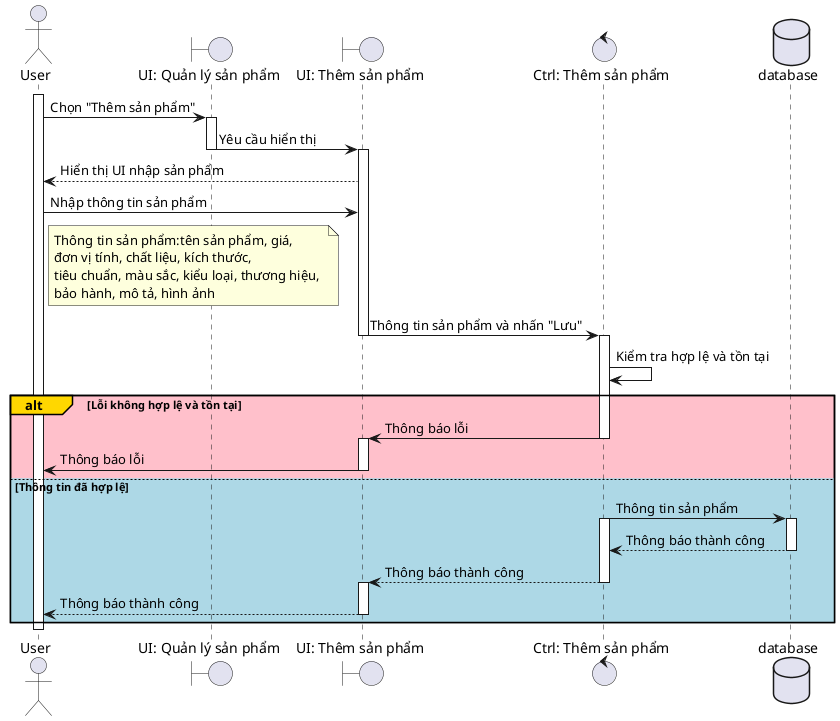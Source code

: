 @startuml SequenceAddNewProduct
actor User as user
boundary "UI: Quản lý sản phẩm" as ui_manageProduct
boundary "UI: Thêm sản phẩm" as ui_addProduct
control "Ctrl: Thêm sản phẩm" as ctrl_addProduct
database database

activate user
user -> ui_manageProduct: Chọn "Thêm sản phẩm"

activate ui_manageProduct
ui_manageProduct -> ui_addProduct: Yêu cầu hiển thị
deactivate ui_manageProduct

activate ui_addProduct
ui_addProduct --> user: Hiển thị UI nhập sản phẩm
user -> ui_addProduct: Nhập thông tin sản phẩm
note right of user
Thông tin sản phẩm:tên sản phẩm, giá, 
đơn vị tính, chất liệu, kích thước, 
tiêu chuẩn, màu sắc, kiểu loại, thương hiệu, 
bảo hành, mô tả, hình ảnh
end note
ui_addProduct -> ctrl_addProduct: Thông tin sản phẩm và nhấn "Lưu"
deactivate ui_addProduct
activate ctrl_addProduct


ctrl_addProduct -> ctrl_addProduct: Kiểm tra hợp lệ và tồn tại

alt#Gold #Pink Lỗi không hợp lệ và tồn tại
    ctrl_addProduct -> ui_addProduct: Thông báo lỗi
    deactivate ctrl_addProduct
activate ui_addProduct
    ui_addProduct -> user: Thông báo lỗi
deactivate ui_addProduct
else #LightBlue Thông tin đã hợp lệ
    
    ctrl_addProduct -> database : Thông tin sản phẩm
activate ctrl_addProduct
activate database
    database --> ctrl_addProduct: Thông báo thành công
deactivate database

    ctrl_addProduct --> ui_addProduct: Thông báo thành công
deactivate ctrl_addProduct
activate ui_addProduct
    ui_addProduct --> user: Thông báo thành công
deactivate ui_addProduct
end
deactivate user
@enduml

'Sửa sản phẩm
@startuml SequenceUpdateProduct
actor User as user
boundary "UI: Quản lý sản phẩm" as ui_manageProduct
boundary "UI: Sửa sản phẩm" as ui_editProduct
control "Ctrl: Sửa sản phẩm" as ctrl_editProduct
database database

activate user
user -> ui_manageProduct: Chọn "Sửa sản phẩm"

activate ui_manageProduct
ui_manageProduct -> ui_editProduct: Yêu cầu hiển thị thông tin sản phẩm
deactivate ui_manageProduct

activate ui_editProduct
ui_editProduct -> ctrl_editProduct: Yêu cầu hiển thị
ctrl_editProduct -> ctrl_editProduct: Gọi UC: Xem sản phẩm
ctrl_editProduct --> ui_editProduct: Thông tin sản phẩm
ui_editProduct --> user: Hiển thị UI nhập sản phẩm
user -> ui_editProduct: Nhập thông tin sản phẩm
note right of user
Thông tin sản phẩm: tên sản phẩm, giá, 
đơn vị tính, chất liệu, kích thước, 
tiêu chuẩn, màu sắc, kiểu loại, thương hiệu, 
bảo hành, mô tả, hình ảnh
end note
ui_editProduct -> ctrl_editProduct: Thông tin sản phẩm và nhấn "Lưu"
deactivate ui_editProduct
activate ctrl_editProduct


ctrl_editProduct -> ctrl_editProduct: Kiểm tra hợp lệ và tồn tại

alt#Gold #Pink Lỗi không hợp lệ và tồn tại
    ctrl_editProduct -> ui_editProduct: Thông báo lỗi
    deactivate ctrl_editProduct
activate ui_editProduct
    ui_editProduct -> user: Thông báo lỗi
deactivate ui_editProduct
else #LightBlue Thông tin đã hợp lệ
    
    ctrl_editProduct -> database : Thông tin sản phẩm
activate ctrl_editProduct
activate database
    database --> ctrl_editProduct: Thông báo thành công
deactivate database

    ctrl_editProduct --> ui_editProduct: Thông báo thành công
deactivate ctrl_editProduct
activate ui_editProduct
    ui_editProduct --> user: Thông báo thành công
deactivate ui_editProduct
end
deactivate user

@enduml
